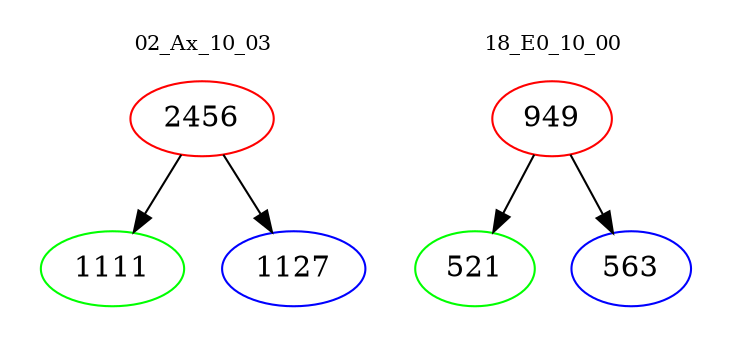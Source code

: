 digraph{
subgraph cluster_0 {
color = white
label = "02_Ax_10_03";
fontsize=10;
T0_2456 [label="2456", color="red"]
T0_2456 -> T0_1111 [color="black"]
T0_1111 [label="1111", color="green"]
T0_2456 -> T0_1127 [color="black"]
T0_1127 [label="1127", color="blue"]
}
subgraph cluster_1 {
color = white
label = "18_E0_10_00";
fontsize=10;
T1_949 [label="949", color="red"]
T1_949 -> T1_521 [color="black"]
T1_521 [label="521", color="green"]
T1_949 -> T1_563 [color="black"]
T1_563 [label="563", color="blue"]
}
}
